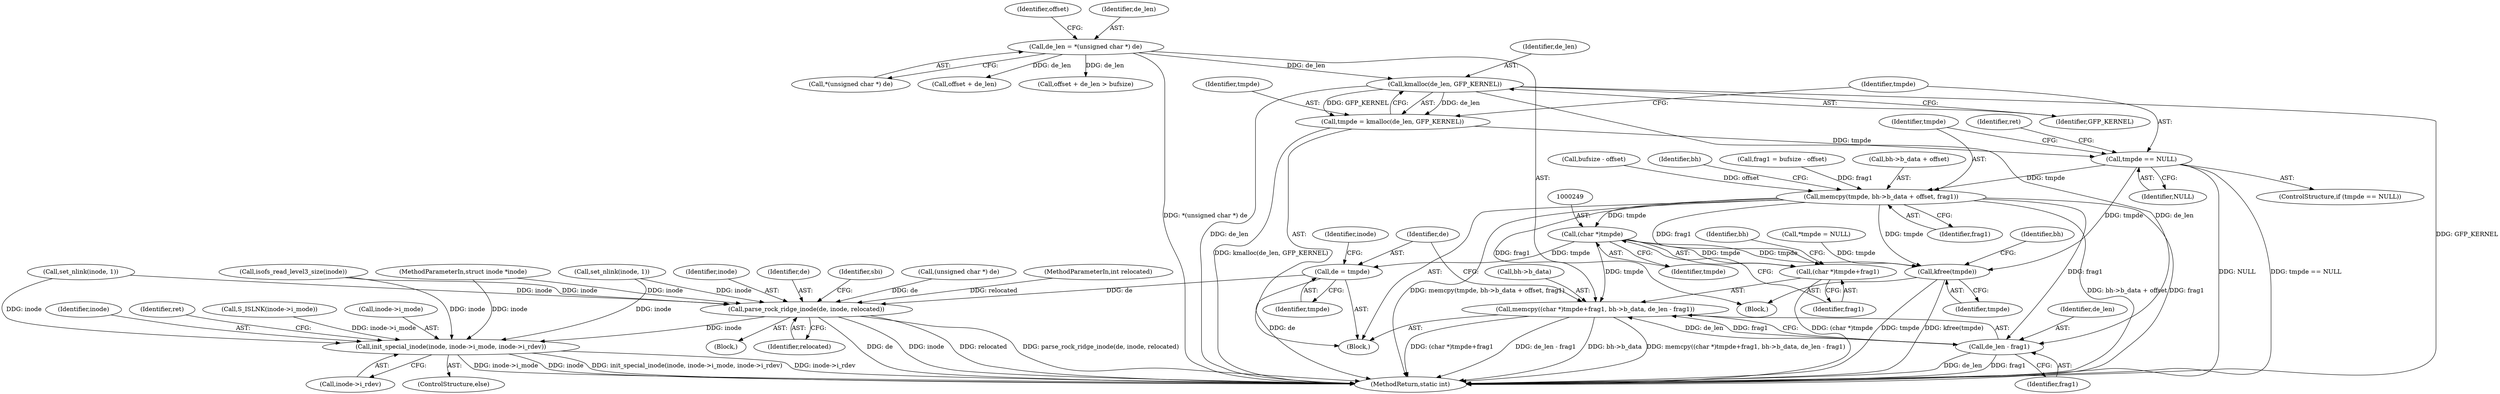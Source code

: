 digraph "0_linux_410dd3cf4c9b36f27ed4542ee18b1af5e68645a4_0@API" {
"1000211" [label="(Call,kmalloc(de_len, GFP_KERNEL))"];
"1000190" [label="(Call,de_len = *(unsigned char *) de)"];
"1000209" [label="(Call,tmpde = kmalloc(de_len, GFP_KERNEL))"];
"1000215" [label="(Call,tmpde == NULL)"];
"1000224" [label="(Call,memcpy(tmpde, bh->b_data + offset, frag1))"];
"1000246" [label="(Call,memcpy((char *)tmpde+frag1, bh->b_data, de_len - frag1))"];
"1000248" [label="(Call,(char *)tmpde)"];
"1000247" [label="(Call,(char *)tmpde+frag1)"];
"1000258" [label="(Call,de = tmpde)"];
"1000552" [label="(Call,parse_rock_ridge_inode(de, inode, relocated))"];
"1000704" [label="(Call,init_special_inode(inode, inode->i_mode, inode->i_rdev))"];
"1000716" [label="(Call,kfree(tmpde))"];
"1000255" [label="(Call,de_len - frag1)"];
"1000246" [label="(Call,memcpy((char *)tmpde+frag1, bh->b_data, de_len - frag1))"];
"1000226" [label="(Call,bh->b_data + offset)"];
"1000259" [label="(Identifier,de)"];
"1000555" [label="(Identifier,relocated)"];
"1000706" [label="(Call,inode->i_mode)"];
"1000409" [label="(Call,isofs_read_level3_size(inode))"];
"1000554" [label="(Identifier,inode)"];
"1000314" [label="(Call,set_nlink(inode, 1))"];
"1000553" [label="(Identifier,de)"];
"1000705" [label="(Identifier,inode)"];
"1000704" [label="(Call,init_special_inode(inode, inode->i_mode, inode->i_rdev))"];
"1000115" [label="(Block,)"];
"1000703" [label="(ControlStructure,else)"];
"1000251" [label="(Identifier,frag1)"];
"1000713" [label="(Identifier,ret)"];
"1000253" [label="(Identifier,bh)"];
"1000346" [label="(Call,set_nlink(inode, 1))"];
"1000258" [label="(Call,de = tmpde)"];
"1000552" [label="(Call,parse_rock_ridge_inode(de, inode, relocated))"];
"1000558" [label="(Identifier,sbi)"];
"1000113" [label="(MethodParameterIn,struct inode *inode)"];
"1000206" [label="(Call,bufsize - offset)"];
"1000192" [label="(Call,*(unsigned char *) de)"];
"1000216" [label="(Identifier,tmpde)"];
"1000233" [label="(Identifier,bh)"];
"1000257" [label="(Identifier,frag1)"];
"1000209" [label="(Call,tmpde = kmalloc(de_len, GFP_KERNEL))"];
"1000198" [label="(Call,offset + de_len)"];
"1000260" [label="(Identifier,tmpde)"];
"1000252" [label="(Call,bh->b_data)"];
"1000202" [label="(Block,)"];
"1000211" [label="(Call,kmalloc(de_len, GFP_KERNEL))"];
"1000197" [label="(Call,offset + de_len > bufsize)"];
"1000145" [label="(Call,*tmpde = NULL)"];
"1000220" [label="(Identifier,ret)"];
"1000717" [label="(Identifier,tmpde)"];
"1000193" [label="(Call,(unsigned char *) de)"];
"1000716" [label="(Call,kfree(tmpde))"];
"1000199" [label="(Identifier,offset)"];
"1000225" [label="(Identifier,tmpde)"];
"1000263" [label="(Identifier,inode)"];
"1000231" [label="(Identifier,frag1)"];
"1000214" [label="(ControlStructure,if (tmpde == NULL))"];
"1000212" [label="(Identifier,de_len)"];
"1000248" [label="(Call,(char *)tmpde)"];
"1000204" [label="(Call,frag1 = bufsize - offset)"];
"1000247" [label="(Call,(char *)tmpde+frag1)"];
"1000217" [label="(Identifier,NULL)"];
"1000719" [label="(Identifier,bh)"];
"1000191" [label="(Identifier,de_len)"];
"1000114" [label="(MethodParameterIn,int relocated)"];
"1000224" [label="(Call,memcpy(tmpde, bh->b_data + offset, frag1))"];
"1000255" [label="(Call,de_len - frag1)"];
"1000727" [label="(MethodReturn,static int)"];
"1000551" [label="(Block,)"];
"1000256" [label="(Identifier,de_len)"];
"1000684" [label="(Call,S_ISLNK(inode->i_mode))"];
"1000250" [label="(Identifier,tmpde)"];
"1000709" [label="(Call,inode->i_rdev)"];
"1000213" [label="(Identifier,GFP_KERNEL)"];
"1000190" [label="(Call,de_len = *(unsigned char *) de)"];
"1000210" [label="(Identifier,tmpde)"];
"1000215" [label="(Call,tmpde == NULL)"];
"1000211" -> "1000209"  [label="AST: "];
"1000211" -> "1000213"  [label="CFG: "];
"1000212" -> "1000211"  [label="AST: "];
"1000213" -> "1000211"  [label="AST: "];
"1000209" -> "1000211"  [label="CFG: "];
"1000211" -> "1000727"  [label="DDG: de_len"];
"1000211" -> "1000727"  [label="DDG: GFP_KERNEL"];
"1000211" -> "1000209"  [label="DDG: de_len"];
"1000211" -> "1000209"  [label="DDG: GFP_KERNEL"];
"1000190" -> "1000211"  [label="DDG: de_len"];
"1000211" -> "1000255"  [label="DDG: de_len"];
"1000190" -> "1000115"  [label="AST: "];
"1000190" -> "1000192"  [label="CFG: "];
"1000191" -> "1000190"  [label="AST: "];
"1000192" -> "1000190"  [label="AST: "];
"1000199" -> "1000190"  [label="CFG: "];
"1000190" -> "1000727"  [label="DDG: *(unsigned char *) de"];
"1000190" -> "1000197"  [label="DDG: de_len"];
"1000190" -> "1000198"  [label="DDG: de_len"];
"1000209" -> "1000202"  [label="AST: "];
"1000210" -> "1000209"  [label="AST: "];
"1000216" -> "1000209"  [label="CFG: "];
"1000209" -> "1000727"  [label="DDG: kmalloc(de_len, GFP_KERNEL)"];
"1000209" -> "1000215"  [label="DDG: tmpde"];
"1000215" -> "1000214"  [label="AST: "];
"1000215" -> "1000217"  [label="CFG: "];
"1000216" -> "1000215"  [label="AST: "];
"1000217" -> "1000215"  [label="AST: "];
"1000220" -> "1000215"  [label="CFG: "];
"1000225" -> "1000215"  [label="CFG: "];
"1000215" -> "1000727"  [label="DDG: NULL"];
"1000215" -> "1000727"  [label="DDG: tmpde == NULL"];
"1000215" -> "1000224"  [label="DDG: tmpde"];
"1000215" -> "1000716"  [label="DDG: tmpde"];
"1000224" -> "1000202"  [label="AST: "];
"1000224" -> "1000231"  [label="CFG: "];
"1000225" -> "1000224"  [label="AST: "];
"1000226" -> "1000224"  [label="AST: "];
"1000231" -> "1000224"  [label="AST: "];
"1000233" -> "1000224"  [label="CFG: "];
"1000224" -> "1000727"  [label="DDG: bh->b_data + offset"];
"1000224" -> "1000727"  [label="DDG: frag1"];
"1000224" -> "1000727"  [label="DDG: memcpy(tmpde, bh->b_data + offset, frag1)"];
"1000206" -> "1000224"  [label="DDG: offset"];
"1000204" -> "1000224"  [label="DDG: frag1"];
"1000224" -> "1000246"  [label="DDG: frag1"];
"1000224" -> "1000248"  [label="DDG: tmpde"];
"1000224" -> "1000247"  [label="DDG: frag1"];
"1000224" -> "1000255"  [label="DDG: frag1"];
"1000224" -> "1000716"  [label="DDG: tmpde"];
"1000246" -> "1000202"  [label="AST: "];
"1000246" -> "1000255"  [label="CFG: "];
"1000247" -> "1000246"  [label="AST: "];
"1000252" -> "1000246"  [label="AST: "];
"1000255" -> "1000246"  [label="AST: "];
"1000259" -> "1000246"  [label="CFG: "];
"1000246" -> "1000727"  [label="DDG: de_len - frag1"];
"1000246" -> "1000727"  [label="DDG: bh->b_data"];
"1000246" -> "1000727"  [label="DDG: memcpy((char *)tmpde+frag1, bh->b_data, de_len - frag1)"];
"1000246" -> "1000727"  [label="DDG: (char *)tmpde+frag1"];
"1000248" -> "1000246"  [label="DDG: tmpde"];
"1000255" -> "1000246"  [label="DDG: de_len"];
"1000255" -> "1000246"  [label="DDG: frag1"];
"1000248" -> "1000247"  [label="AST: "];
"1000248" -> "1000250"  [label="CFG: "];
"1000249" -> "1000248"  [label="AST: "];
"1000250" -> "1000248"  [label="AST: "];
"1000251" -> "1000248"  [label="CFG: "];
"1000248" -> "1000247"  [label="DDG: tmpde"];
"1000248" -> "1000258"  [label="DDG: tmpde"];
"1000248" -> "1000716"  [label="DDG: tmpde"];
"1000247" -> "1000251"  [label="CFG: "];
"1000251" -> "1000247"  [label="AST: "];
"1000253" -> "1000247"  [label="CFG: "];
"1000247" -> "1000727"  [label="DDG: (char *)tmpde"];
"1000258" -> "1000202"  [label="AST: "];
"1000258" -> "1000260"  [label="CFG: "];
"1000259" -> "1000258"  [label="AST: "];
"1000260" -> "1000258"  [label="AST: "];
"1000263" -> "1000258"  [label="CFG: "];
"1000258" -> "1000727"  [label="DDG: de"];
"1000258" -> "1000552"  [label="DDG: de"];
"1000552" -> "1000551"  [label="AST: "];
"1000552" -> "1000555"  [label="CFG: "];
"1000553" -> "1000552"  [label="AST: "];
"1000554" -> "1000552"  [label="AST: "];
"1000555" -> "1000552"  [label="AST: "];
"1000558" -> "1000552"  [label="CFG: "];
"1000552" -> "1000727"  [label="DDG: de"];
"1000552" -> "1000727"  [label="DDG: inode"];
"1000552" -> "1000727"  [label="DDG: relocated"];
"1000552" -> "1000727"  [label="DDG: parse_rock_ridge_inode(de, inode, relocated)"];
"1000193" -> "1000552"  [label="DDG: de"];
"1000314" -> "1000552"  [label="DDG: inode"];
"1000346" -> "1000552"  [label="DDG: inode"];
"1000409" -> "1000552"  [label="DDG: inode"];
"1000113" -> "1000552"  [label="DDG: inode"];
"1000114" -> "1000552"  [label="DDG: relocated"];
"1000552" -> "1000704"  [label="DDG: inode"];
"1000704" -> "1000703"  [label="AST: "];
"1000704" -> "1000709"  [label="CFG: "];
"1000705" -> "1000704"  [label="AST: "];
"1000706" -> "1000704"  [label="AST: "];
"1000709" -> "1000704"  [label="AST: "];
"1000713" -> "1000704"  [label="CFG: "];
"1000704" -> "1000727"  [label="DDG: inode->i_rdev"];
"1000704" -> "1000727"  [label="DDG: inode->i_mode"];
"1000704" -> "1000727"  [label="DDG: inode"];
"1000704" -> "1000727"  [label="DDG: init_special_inode(inode, inode->i_mode, inode->i_rdev)"];
"1000314" -> "1000704"  [label="DDG: inode"];
"1000346" -> "1000704"  [label="DDG: inode"];
"1000409" -> "1000704"  [label="DDG: inode"];
"1000113" -> "1000704"  [label="DDG: inode"];
"1000684" -> "1000704"  [label="DDG: inode->i_mode"];
"1000716" -> "1000115"  [label="AST: "];
"1000716" -> "1000717"  [label="CFG: "];
"1000717" -> "1000716"  [label="AST: "];
"1000719" -> "1000716"  [label="CFG: "];
"1000716" -> "1000727"  [label="DDG: kfree(tmpde)"];
"1000716" -> "1000727"  [label="DDG: tmpde"];
"1000145" -> "1000716"  [label="DDG: tmpde"];
"1000255" -> "1000257"  [label="CFG: "];
"1000256" -> "1000255"  [label="AST: "];
"1000257" -> "1000255"  [label="AST: "];
"1000255" -> "1000727"  [label="DDG: frag1"];
"1000255" -> "1000727"  [label="DDG: de_len"];
}
